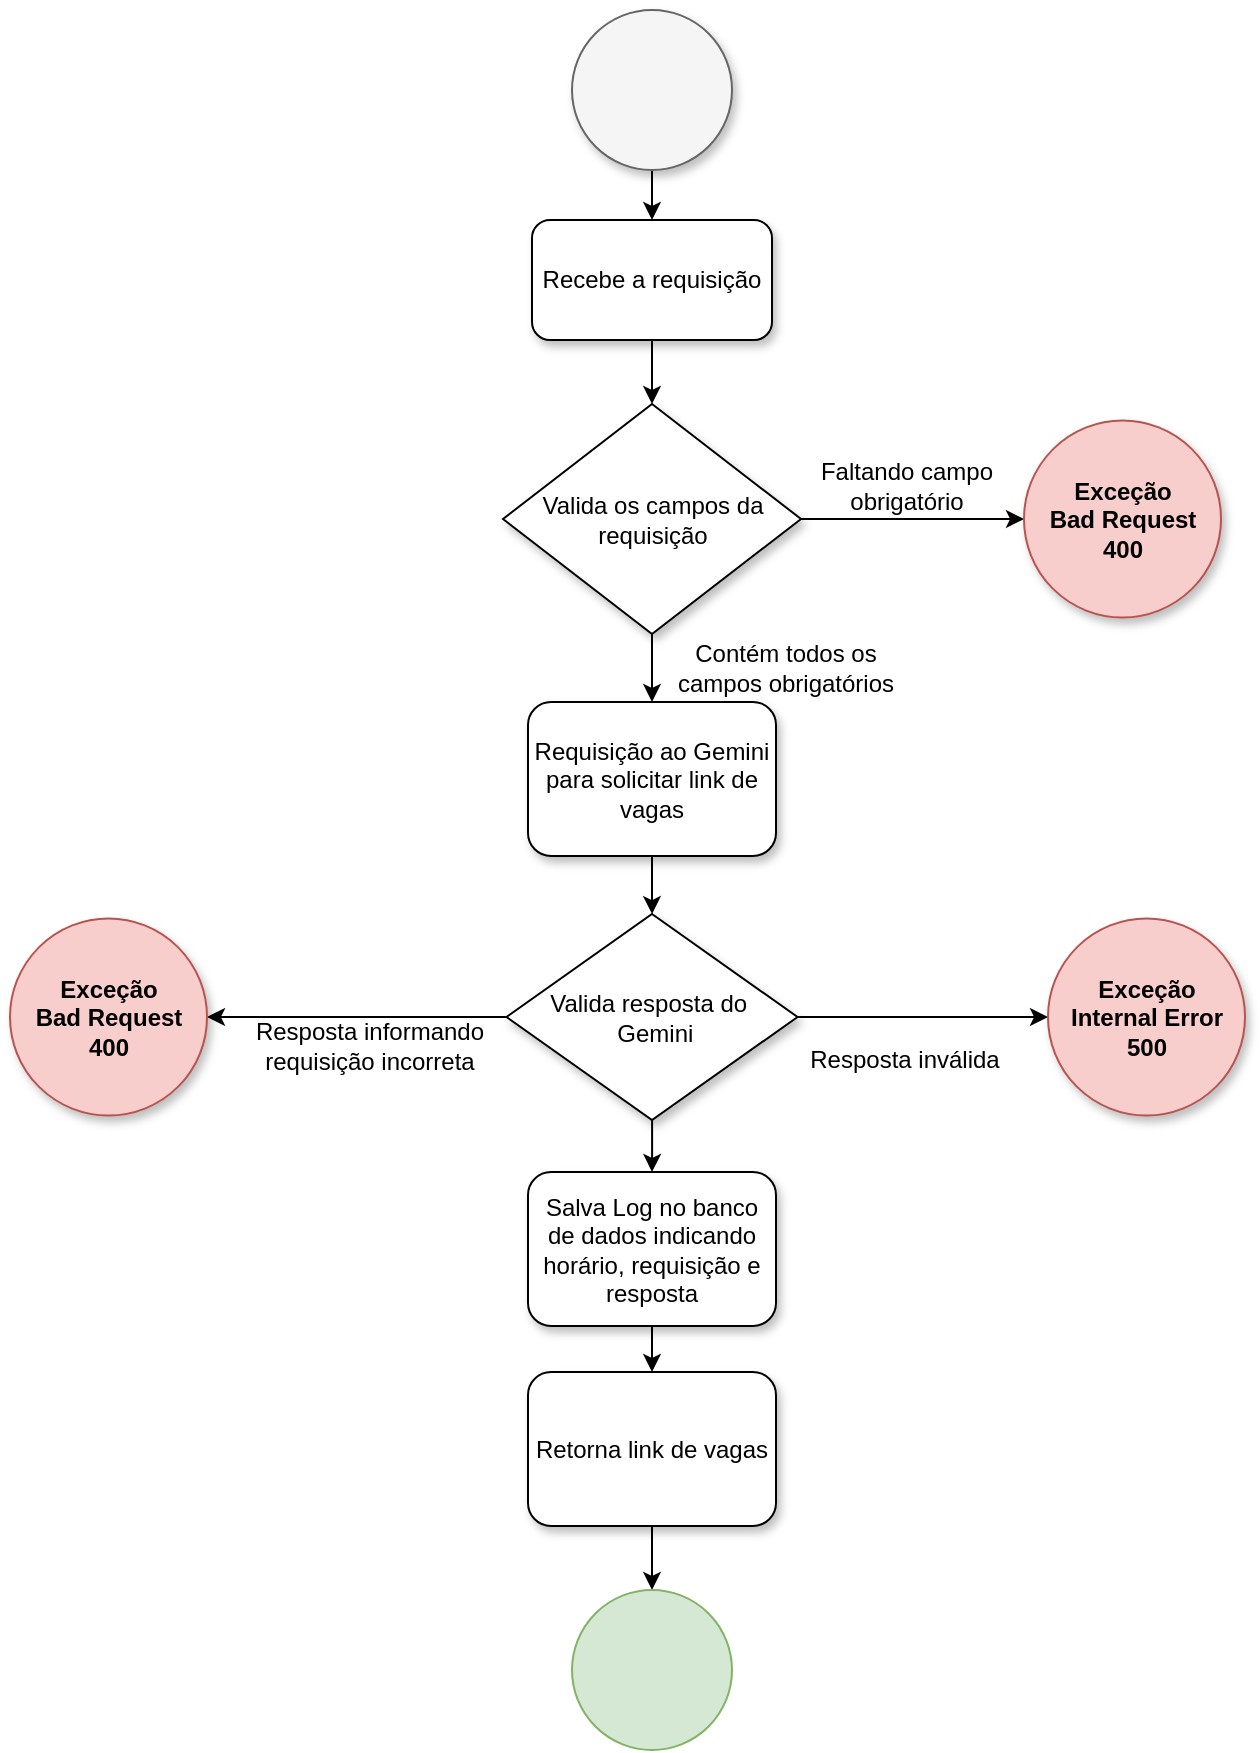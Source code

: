 <mxfile version="24.1.0" type="device">
  <diagram name="Página-1" id="kvqB4XTYlVuP7oloyrDj">
    <mxGraphModel dx="1834" dy="836" grid="0" gridSize="10" guides="1" tooltips="1" connect="1" arrows="1" fold="1" page="0" pageScale="1" pageWidth="827" pageHeight="1169" math="0" shadow="0">
      <root>
        <mxCell id="0" />
        <mxCell id="1" parent="0" />
        <mxCell id="bFlDrP61uAebZtQf7gFe-3" style="edgeStyle=orthogonalEdgeStyle;rounded=0;orthogonalLoop=1;jettySize=auto;html=1;" parent="1" source="bFlDrP61uAebZtQf7gFe-1" target="bFlDrP61uAebZtQf7gFe-2" edge="1">
          <mxGeometry relative="1" as="geometry" />
        </mxCell>
        <mxCell id="bFlDrP61uAebZtQf7gFe-1" value="" style="ellipse;whiteSpace=wrap;html=1;aspect=fixed;fillColor=#f5f5f5;strokeColor=#666666;fontColor=#333333;shadow=1;" parent="1" vertex="1">
          <mxGeometry x="284" y="68" width="80" height="80" as="geometry" />
        </mxCell>
        <mxCell id="bFlDrP61uAebZtQf7gFe-5" style="edgeStyle=orthogonalEdgeStyle;rounded=0;orthogonalLoop=1;jettySize=auto;html=1;entryX=0.5;entryY=0;entryDx=0;entryDy=0;" parent="1" source="bFlDrP61uAebZtQf7gFe-2" target="bFlDrP61uAebZtQf7gFe-4" edge="1">
          <mxGeometry relative="1" as="geometry" />
        </mxCell>
        <mxCell id="bFlDrP61uAebZtQf7gFe-2" value="Recebe a requisição" style="rounded=1;whiteSpace=wrap;html=1;shadow=1;glass=0;" parent="1" vertex="1">
          <mxGeometry x="264" y="173" width="120" height="60" as="geometry" />
        </mxCell>
        <mxCell id="bFlDrP61uAebZtQf7gFe-6" style="edgeStyle=orthogonalEdgeStyle;rounded=0;orthogonalLoop=1;jettySize=auto;html=1;exitX=1;exitY=0.5;exitDx=0;exitDy=0;entryX=0;entryY=0.5;entryDx=0;entryDy=0;" parent="1" source="bFlDrP61uAebZtQf7gFe-4" target="bFlDrP61uAebZtQf7gFe-8" edge="1">
          <mxGeometry relative="1" as="geometry">
            <mxPoint x="486" y="323" as="targetPoint" />
          </mxGeometry>
        </mxCell>
        <mxCell id="bFlDrP61uAebZtQf7gFe-10" style="edgeStyle=orthogonalEdgeStyle;rounded=0;orthogonalLoop=1;jettySize=auto;html=1;entryX=0.5;entryY=0;entryDx=0;entryDy=0;" parent="1" source="bFlDrP61uAebZtQf7gFe-4" target="bFlDrP61uAebZtQf7gFe-12" edge="1">
          <mxGeometry relative="1" as="geometry">
            <mxPoint x="324" y="441" as="targetPoint" />
          </mxGeometry>
        </mxCell>
        <mxCell id="bFlDrP61uAebZtQf7gFe-4" value="Valida os campos da requisição" style="rhombus;whiteSpace=wrap;html=1;shadow=1;" parent="1" vertex="1">
          <mxGeometry x="249.5" y="265" width="149" height="115" as="geometry" />
        </mxCell>
        <mxCell id="bFlDrP61uAebZtQf7gFe-7" value="Faltando campo obrigatório" style="text;html=1;align=center;verticalAlign=middle;whiteSpace=wrap;rounded=0;" parent="1" vertex="1">
          <mxGeometry x="393" y="291" width="117" height="30" as="geometry" />
        </mxCell>
        <mxCell id="bFlDrP61uAebZtQf7gFe-8" value="&lt;b&gt;Exceção&lt;br&gt;Bad Request &lt;br&gt;400&lt;/b&gt;" style="ellipse;whiteSpace=wrap;html=1;aspect=fixed;shadow=1;fillColor=#f8cecc;strokeColor=#b85450;" parent="1" vertex="1">
          <mxGeometry x="510" y="273.25" width="98.5" height="98.5" as="geometry" />
        </mxCell>
        <mxCell id="bFlDrP61uAebZtQf7gFe-11" value="Contém todos os campos obrigatórios" style="text;html=1;align=center;verticalAlign=middle;whiteSpace=wrap;rounded=0;" parent="1" vertex="1">
          <mxGeometry x="330" y="379.75" width="122" height="34.25" as="geometry" />
        </mxCell>
        <mxCell id="bFlDrP61uAebZtQf7gFe-14" style="edgeStyle=orthogonalEdgeStyle;rounded=0;orthogonalLoop=1;jettySize=auto;html=1;" parent="1" source="bFlDrP61uAebZtQf7gFe-12" target="bFlDrP61uAebZtQf7gFe-13" edge="1">
          <mxGeometry relative="1" as="geometry" />
        </mxCell>
        <mxCell id="bFlDrP61uAebZtQf7gFe-12" value="Requisição ao Gemini para solicitar link de vagas" style="rounded=1;whiteSpace=wrap;html=1;shadow=1;glass=0;" parent="1" vertex="1">
          <mxGeometry x="262" y="414" width="124" height="77" as="geometry" />
        </mxCell>
        <mxCell id="bFlDrP61uAebZtQf7gFe-15" style="edgeStyle=orthogonalEdgeStyle;rounded=0;orthogonalLoop=1;jettySize=auto;html=1;entryX=0;entryY=0.5;entryDx=0;entryDy=0;" parent="1" source="bFlDrP61uAebZtQf7gFe-13" target="bFlDrP61uAebZtQf7gFe-17" edge="1">
          <mxGeometry relative="1" as="geometry">
            <mxPoint x="515" y="610.5" as="targetPoint" />
          </mxGeometry>
        </mxCell>
        <mxCell id="bFlDrP61uAebZtQf7gFe-18" style="edgeStyle=orthogonalEdgeStyle;rounded=0;orthogonalLoop=1;jettySize=auto;html=1;entryX=0.5;entryY=0;entryDx=0;entryDy=0;" parent="1" source="bFlDrP61uAebZtQf7gFe-13" edge="1">
          <mxGeometry relative="1" as="geometry">
            <mxPoint x="324" y="649" as="targetPoint" />
          </mxGeometry>
        </mxCell>
        <mxCell id="bFlDrP61uAebZtQf7gFe-19" style="edgeStyle=orthogonalEdgeStyle;rounded=0;orthogonalLoop=1;jettySize=auto;html=1;entryX=1;entryY=0.5;entryDx=0;entryDy=0;" parent="1" source="bFlDrP61uAebZtQf7gFe-13" target="bFlDrP61uAebZtQf7gFe-21" edge="1">
          <mxGeometry relative="1" as="geometry">
            <mxPoint x="91" y="611" as="targetPoint" />
          </mxGeometry>
        </mxCell>
        <mxCell id="bFlDrP61uAebZtQf7gFe-13" value="Valida resposta do&amp;nbsp; &amp;nbsp;Gemini" style="rhombus;whiteSpace=wrap;html=1;shadow=1;" parent="1" vertex="1">
          <mxGeometry x="251.25" y="520" width="145.5" height="103" as="geometry" />
        </mxCell>
        <mxCell id="bFlDrP61uAebZtQf7gFe-16" value="Resposta inválida" style="text;html=1;align=center;verticalAlign=middle;whiteSpace=wrap;rounded=0;" parent="1" vertex="1">
          <mxGeometry x="398.5" y="578" width="103" height="30" as="geometry" />
        </mxCell>
        <mxCell id="bFlDrP61uAebZtQf7gFe-17" value="&lt;b&gt;Exceção&lt;br&gt;Internal Error &lt;br&gt;500&lt;/b&gt;" style="ellipse;whiteSpace=wrap;html=1;aspect=fixed;shadow=1;fillColor=#f8cecc;strokeColor=#b85450;" parent="1" vertex="1">
          <mxGeometry x="522" y="522.25" width="98.5" height="98.5" as="geometry" />
        </mxCell>
        <mxCell id="bFlDrP61uAebZtQf7gFe-20" value="Resposta informando requisição incorreta" style="text;html=1;align=center;verticalAlign=middle;whiteSpace=wrap;rounded=0;" parent="1" vertex="1">
          <mxGeometry x="115.5" y="564" width="134" height="44" as="geometry" />
        </mxCell>
        <mxCell id="bFlDrP61uAebZtQf7gFe-21" value="&lt;b&gt;Exceção&lt;br&gt;Bad Request &lt;br&gt;400&lt;/b&gt;" style="ellipse;whiteSpace=wrap;html=1;aspect=fixed;shadow=1;fillColor=#f8cecc;strokeColor=#b85450;" parent="1" vertex="1">
          <mxGeometry x="3" y="522.25" width="98.5" height="98.5" as="geometry" />
        </mxCell>
        <mxCell id="jgH24REX6Sh2TUdSJP96-3" style="edgeStyle=orthogonalEdgeStyle;rounded=0;orthogonalLoop=1;jettySize=auto;html=1;entryX=0.5;entryY=0;entryDx=0;entryDy=0;" parent="1" source="bFlDrP61uAebZtQf7gFe-23" target="jgH24REX6Sh2TUdSJP96-2" edge="1">
          <mxGeometry relative="1" as="geometry" />
        </mxCell>
        <mxCell id="bFlDrP61uAebZtQf7gFe-23" value="Salva Log no banco de dados indicando horário, requisição e resposta" style="rounded=1;whiteSpace=wrap;html=1;shadow=1;glass=0;" parent="1" vertex="1">
          <mxGeometry x="262" y="649" width="124" height="77" as="geometry" />
        </mxCell>
        <mxCell id="jgH24REX6Sh2TUdSJP96-6" style="edgeStyle=orthogonalEdgeStyle;rounded=0;orthogonalLoop=1;jettySize=auto;html=1;entryX=0.5;entryY=0;entryDx=0;entryDy=0;" parent="1" source="jgH24REX6Sh2TUdSJP96-2" target="jgH24REX6Sh2TUdSJP96-5" edge="1">
          <mxGeometry relative="1" as="geometry" />
        </mxCell>
        <mxCell id="jgH24REX6Sh2TUdSJP96-2" value="Retorna link de vagas" style="rounded=1;whiteSpace=wrap;html=1;shadow=1;glass=0;" parent="1" vertex="1">
          <mxGeometry x="262" y="749" width="124" height="77" as="geometry" />
        </mxCell>
        <mxCell id="jgH24REX6Sh2TUdSJP96-5" value="" style="ellipse;whiteSpace=wrap;html=1;aspect=fixed;fillColor=#d5e8d4;strokeColor=#82b366;" parent="1" vertex="1">
          <mxGeometry x="284" y="858" width="80" height="80" as="geometry" />
        </mxCell>
      </root>
    </mxGraphModel>
  </diagram>
</mxfile>
